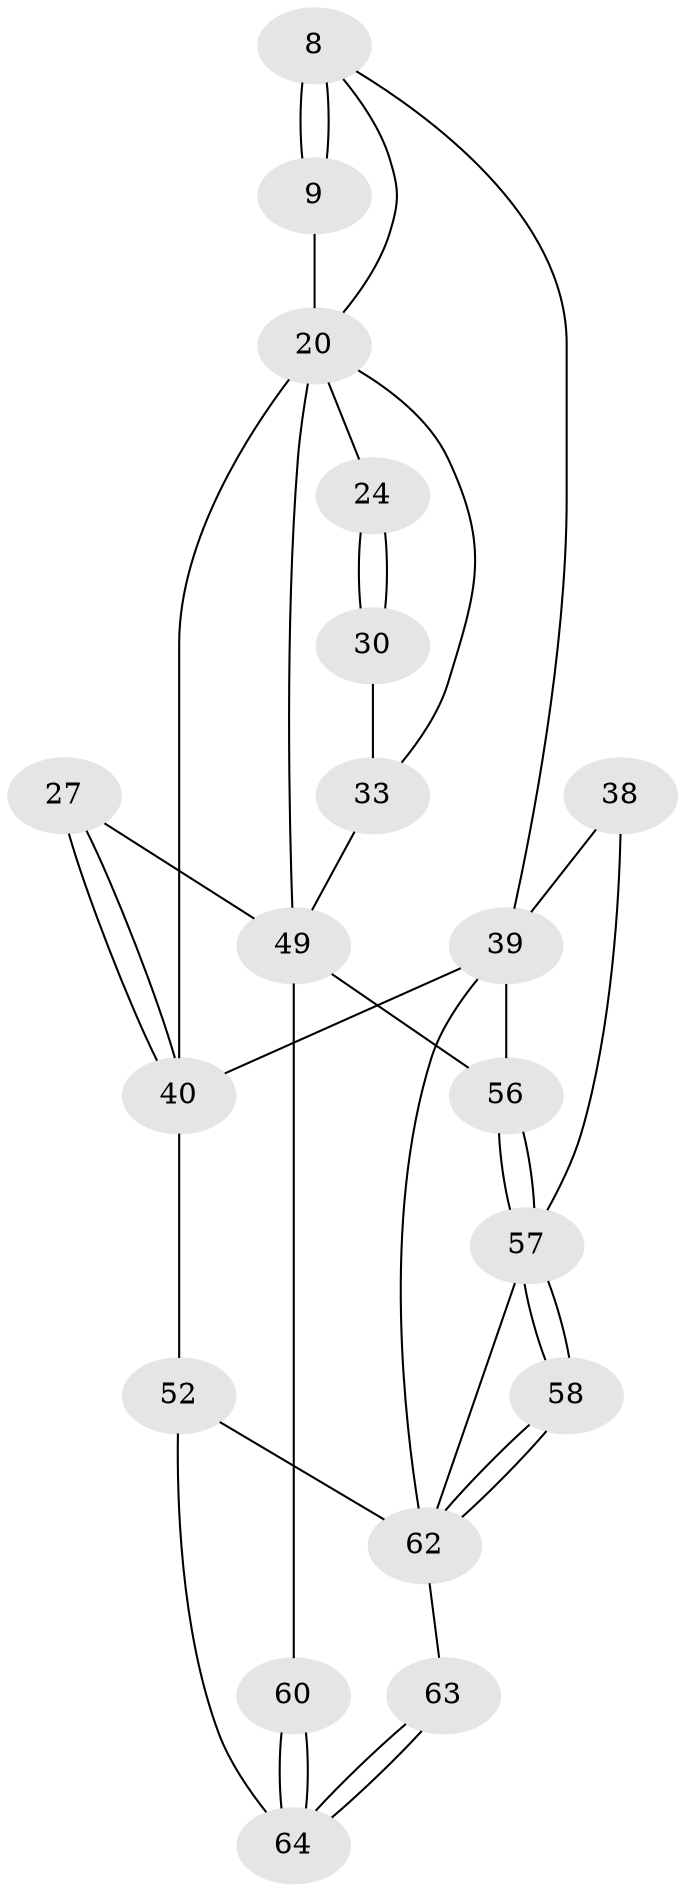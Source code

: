 // original degree distribution, {3: 0.03125, 6: 0.234375, 5: 0.46875, 4: 0.265625}
// Generated by graph-tools (version 1.1) at 2025/06/03/04/25 22:06:37]
// undirected, 19 vertices, 38 edges
graph export_dot {
graph [start="1"]
  node [color=gray90,style=filled];
  8 [pos="+0.5737603976498479+0",super="+7"];
  9 [pos="+0.37852778017403277+0.21765206579188726"];
  20 [pos="+0.1354092002447691+0.32551997559174023",super="+19+17"];
  24 [pos="+0.14040895760992755+0.4034716164949998"];
  27 [pos="+0.15432793745136153+0.6488444591104774"];
  30 [pos="+0.0971752867241731+0.5129646527016777",super="+25"];
  33 [pos="+0+0.5289196215146988",super="+21+22+29"];
  38 [pos="+0.9057608836505682+0.6592394863648365",super="+37"];
  39 [pos="+0.7980403466372552+0.6634902117512532",super="+34+23"];
  40 [pos="+0.3849958207444225+0.7748507915085056",super="+32+26+31"];
  49 [pos="+0.12560949121430115+0.6593860260871096",super="+28+43+44"];
  52 [pos="+0.497243902341767+0.8256512629071878",super="+42+36"];
  56 [pos="+1+1",super="+2"];
  57 [pos="+1+1",super="+48+47+50"];
  58 [pos="+0.8763587710503327+1"];
  60 [pos="+0+1",super="+55"];
  62 [pos="+0.614213871790994+1",super="+61+59+51"];
  63 [pos="+0.4198156115377297+1"];
  64 [pos="+0+1",super="+54+53"];
  8 -- 9 [weight=2];
  8 -- 9;
  8 -- 39;
  8 -- 20;
  9 -- 20;
  20 -- 24;
  20 -- 40 [weight=2];
  20 -- 33 [weight=2];
  20 -- 49 [weight=2];
  24 -- 30 [weight=2];
  24 -- 30;
  27 -- 40 [weight=2];
  27 -- 40;
  27 -- 49;
  30 -- 33 [weight=2];
  33 -- 49 [weight=2];
  38 -- 39 [weight=2];
  38 -- 57 [weight=2];
  39 -- 56 [weight=2];
  39 -- 40;
  39 -- 62 [weight=2];
  40 -- 52 [weight=2];
  49 -- 60 [weight=2];
  49 -- 56 [weight=2];
  52 -- 64;
  52 -- 62 [weight=3];
  56 -- 57 [weight=2];
  56 -- 57;
  57 -- 58;
  57 -- 58;
  57 -- 62;
  58 -- 62 [weight=2];
  58 -- 62;
  60 -- 64 [weight=2];
  60 -- 64;
  62 -- 63;
  63 -- 64 [weight=2];
  63 -- 64;
}
